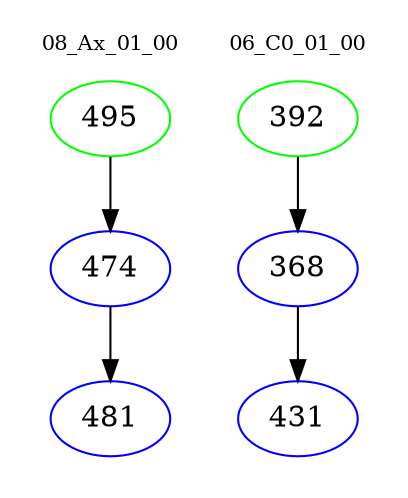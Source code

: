 digraph{
subgraph cluster_0 {
color = white
label = "08_Ax_01_00";
fontsize=10;
T0_495 [label="495", color="green"]
T0_495 -> T0_474 [color="black"]
T0_474 [label="474", color="blue"]
T0_474 -> T0_481 [color="black"]
T0_481 [label="481", color="blue"]
}
subgraph cluster_1 {
color = white
label = "06_C0_01_00";
fontsize=10;
T1_392 [label="392", color="green"]
T1_392 -> T1_368 [color="black"]
T1_368 [label="368", color="blue"]
T1_368 -> T1_431 [color="black"]
T1_431 [label="431", color="blue"]
}
}
